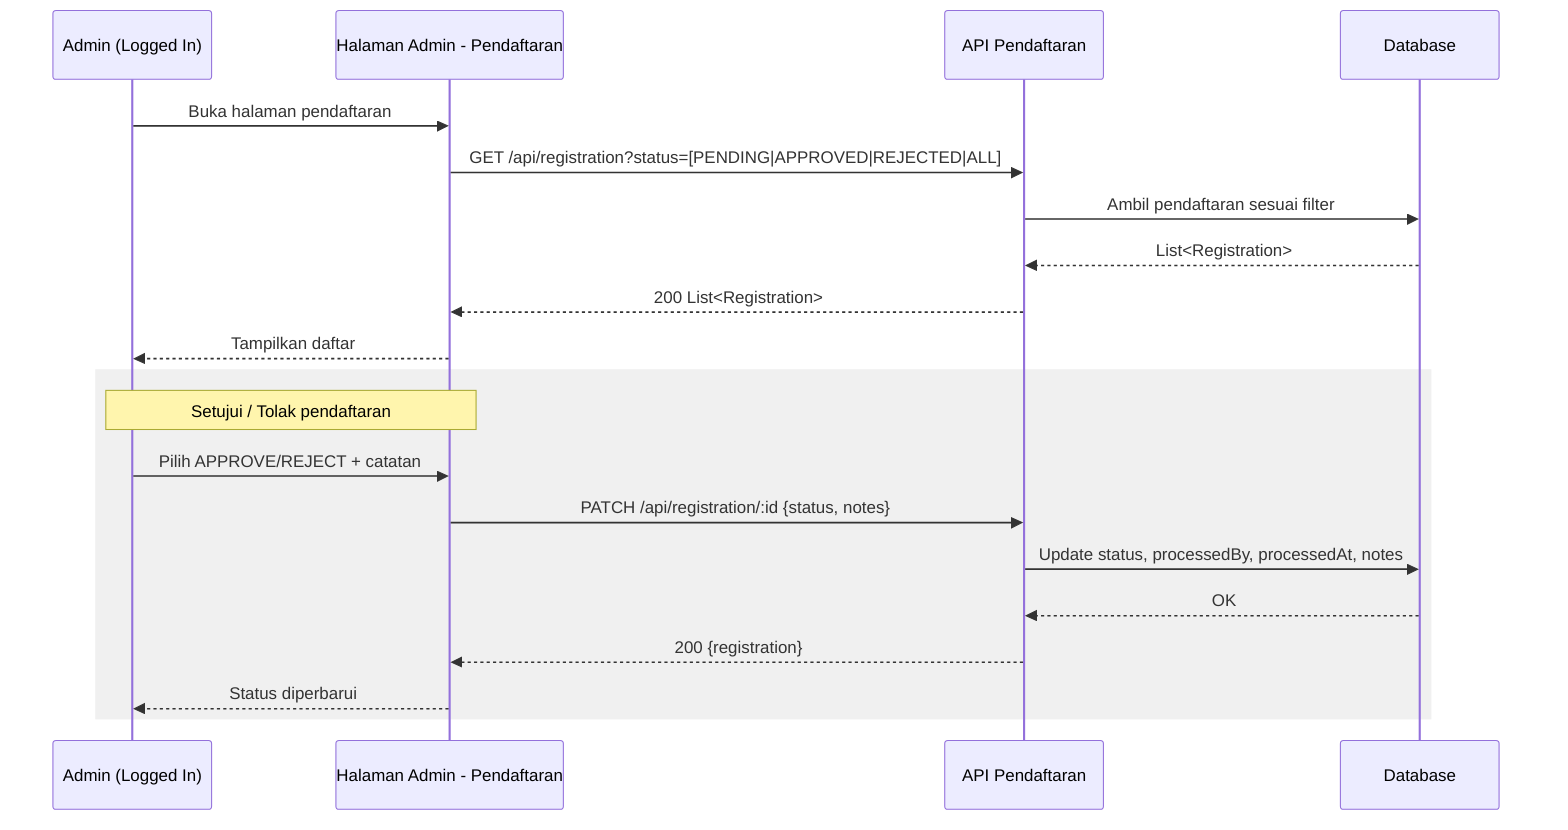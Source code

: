 sequenceDiagram
  participant A as Admin (Logged In)
  participant UI as Halaman Admin - Pendaftaran
  participant API as API Pendaftaran
  participant DB as Database

  A->>UI: Buka halaman pendaftaran
  UI->>API: GET /api/registration?status=[PENDING|APPROVED|REJECTED|ALL]
  API->>DB: Ambil pendaftaran sesuai filter
  DB-->>API: List<Registration>
  API-->>UI: 200 List<Registration>
  UI-->>A: Tampilkan daftar

  rect rgb(240,240,240)
    note over A,UI: Setujui / Tolak pendaftaran
    A->>UI: Pilih APPROVE/REJECT + catatan
    UI->>API: PATCH /api/registration/:id {status, notes}
    API->>DB: Update status, processedBy, processedAt, notes
    DB-->>API: OK
    API-->>UI: 200 {registration}
    UI-->>A: Status diperbarui
  end